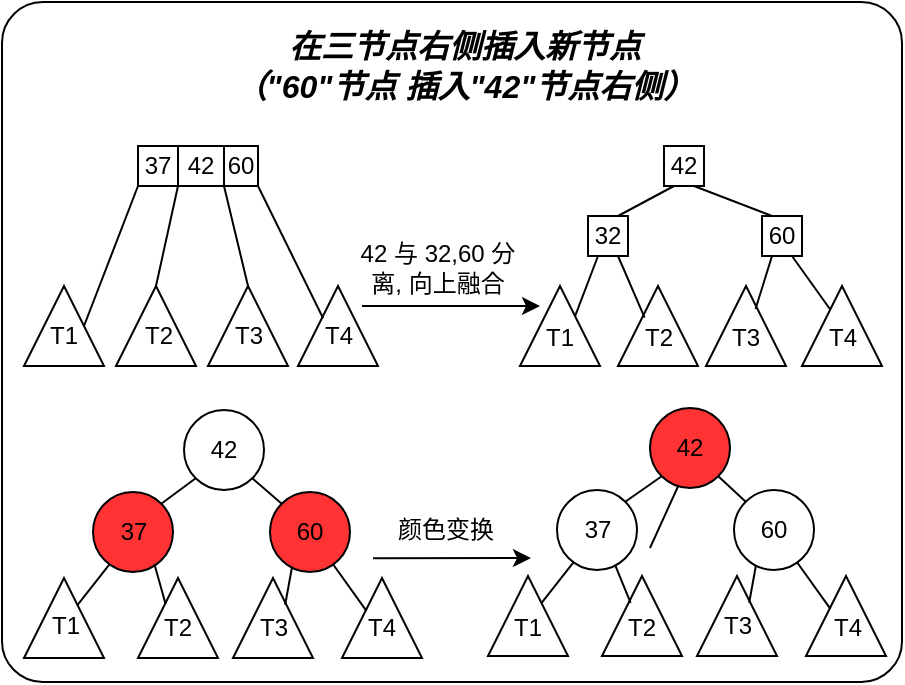 <mxfile version="16.0.3" type="device"><diagram id="2ilMeazDD3aNbhmMNJDQ" name="Page-1"><mxGraphModel dx="1865" dy="1716" grid="1" gridSize="10" guides="1" tooltips="1" connect="1" arrows="1" fold="1" page="1" pageScale="1" pageWidth="827" pageHeight="1169" math="0" shadow="0"><root><mxCell id="0"/><mxCell id="1" parent="0"/><mxCell id="RUL9_v-FENsmGDGiQm3t-1" value="" style="rounded=1;whiteSpace=wrap;html=1;arcSize=6;" vertex="1" parent="1"><mxGeometry x="-90" y="-10" width="450" height="340" as="geometry"/></mxCell><mxCell id="RUL9_v-FENsmGDGiQm3t-2" value="42" style="ellipse;whiteSpace=wrap;html=1;aspect=fixed;" vertex="1" parent="1"><mxGeometry x="1" y="194" width="40" height="40" as="geometry"/></mxCell><mxCell id="RUL9_v-FENsmGDGiQm3t-4" value="" style="endArrow=none;html=1;rounded=0;entryX=0;entryY=1;entryDx=0;entryDy=0;exitX=1;exitY=0;exitDx=0;exitDy=0;" edge="1" parent="1" source="RUL9_v-FENsmGDGiQm3t-33" target="RUL9_v-FENsmGDGiQm3t-2"><mxGeometry width="50" height="50" relative="1" as="geometry"><mxPoint x="-16" y="253" as="sourcePoint"/><mxPoint x="-6" y="218" as="targetPoint"/></mxGeometry></mxCell><mxCell id="RUL9_v-FENsmGDGiQm3t-5" value="" style="endArrow=none;html=1;rounded=0;entryX=0.208;entryY=0.903;entryDx=0;entryDy=0;startArrow=none;exitX=0.615;exitY=0.631;exitDx=0;exitDy=0;exitPerimeter=0;entryPerimeter=0;" edge="1" parent="1" source="RUL9_v-FENsmGDGiQm3t-36" target="RUL9_v-FENsmGDGiQm3t-33"><mxGeometry width="50" height="50" relative="1" as="geometry"><mxPoint x="-66" y="308" as="sourcePoint"/><mxPoint x="48.142" y="212.142" as="targetPoint"/></mxGeometry></mxCell><mxCell id="RUL9_v-FENsmGDGiQm3t-7" value="" style="endArrow=classic;html=1;rounded=0;" edge="1" parent="1"><mxGeometry width="50" height="50" relative="1" as="geometry"><mxPoint x="95.5" y="268.17" as="sourcePoint"/><mxPoint x="174.5" y="268" as="targetPoint"/></mxGeometry></mxCell><mxCell id="RUL9_v-FENsmGDGiQm3t-9" value="42" style="rounded=0;whiteSpace=wrap;html=1;fillColor=none;" vertex="1" parent="1"><mxGeometry x="-2" y="62" width="23" height="20" as="geometry"/></mxCell><mxCell id="RUL9_v-FENsmGDGiQm3t-10" value="60" style="rounded=0;whiteSpace=wrap;html=1;fillColor=none;" vertex="1" parent="1"><mxGeometry x="21" y="62" width="17" height="20" as="geometry"/></mxCell><mxCell id="RUL9_v-FENsmGDGiQm3t-11" value="" style="triangle;whiteSpace=wrap;html=1;rotation=-90;" vertex="1" parent="1"><mxGeometry x="-79" y="132" width="40" height="40" as="geometry"/></mxCell><mxCell id="RUL9_v-FENsmGDGiQm3t-12" value="" style="triangle;whiteSpace=wrap;html=1;rotation=-90;" vertex="1" parent="1"><mxGeometry x="310" y="132" width="40" height="40" as="geometry"/></mxCell><mxCell id="RUL9_v-FENsmGDGiQm3t-13" value="" style="triangle;whiteSpace=wrap;html=1;rotation=-90;" vertex="1" parent="1"><mxGeometry x="58" y="132" width="40" height="40" as="geometry"/></mxCell><mxCell id="RUL9_v-FENsmGDGiQm3t-14" value="T1" style="text;html=1;strokeColor=none;fillColor=none;align=center;verticalAlign=middle;whiteSpace=wrap;rounded=0;" vertex="1" parent="1"><mxGeometry x="-69" y="142" width="20" height="30" as="geometry"/></mxCell><mxCell id="RUL9_v-FENsmGDGiQm3t-15" value="T4" style="text;html=1;strokeColor=none;fillColor=none;align=center;verticalAlign=middle;whiteSpace=wrap;rounded=0;" vertex="1" parent="1"><mxGeometry x="70.5" y="144.5" width="15" height="25" as="geometry"/></mxCell><mxCell id="RUL9_v-FENsmGDGiQm3t-16" value="42" style="rounded=0;whiteSpace=wrap;html=1;fillColor=none;" vertex="1" parent="1"><mxGeometry x="241" y="62" width="20" height="20" as="geometry"/></mxCell><mxCell id="RUL9_v-FENsmGDGiQm3t-17" value="60" style="rounded=0;whiteSpace=wrap;html=1;fillColor=none;" vertex="1" parent="1"><mxGeometry x="290" y="97" width="20" height="20" as="geometry"/></mxCell><mxCell id="RUL9_v-FENsmGDGiQm3t-18" value="" style="triangle;whiteSpace=wrap;html=1;rotation=-90;" vertex="1" parent="1"><mxGeometry x="262" y="132" width="40" height="40" as="geometry"/></mxCell><mxCell id="RUL9_v-FENsmGDGiQm3t-19" value="" style="endArrow=none;html=1;rounded=0;entryX=0.5;entryY=1;entryDx=0;entryDy=0;exitX=0;exitY=1;exitDx=0;exitDy=0;" edge="1" parent="1" source="RUL9_v-FENsmGDGiQm3t-29" target="RUL9_v-FENsmGDGiQm3t-11"><mxGeometry width="50" height="50" relative="1" as="geometry"><mxPoint x="58" y="187" as="sourcePoint"/><mxPoint x="18.0" y="172" as="targetPoint"/></mxGeometry></mxCell><mxCell id="RUL9_v-FENsmGDGiQm3t-20" value="" style="endArrow=none;html=1;rounded=0;entryX=0.597;entryY=0.314;entryDx=0;entryDy=0;exitX=1;exitY=1;exitDx=0;exitDy=0;entryPerimeter=0;" edge="1" parent="1" source="RUL9_v-FENsmGDGiQm3t-10" target="RUL9_v-FENsmGDGiQm3t-13"><mxGeometry width="50" height="50" relative="1" as="geometry"><mxPoint x="53" y="142" as="sourcePoint"/><mxPoint x="68" y="152" as="targetPoint"/></mxGeometry></mxCell><mxCell id="RUL9_v-FENsmGDGiQm3t-21" value="" style="endArrow=none;html=1;rounded=0;exitX=0.75;exitY=1;exitDx=0;exitDy=0;" edge="1" parent="1" source="RUL9_v-FENsmGDGiQm3t-17" target="RUL9_v-FENsmGDGiQm3t-12"><mxGeometry width="50" height="50" relative="1" as="geometry"><mxPoint x="272" y="102" as="sourcePoint"/><mxPoint x="233.8" y="154.96" as="targetPoint"/></mxGeometry></mxCell><mxCell id="RUL9_v-FENsmGDGiQm3t-22" value="" style="endArrow=none;html=1;rounded=0;exitX=0.25;exitY=1;exitDx=0;exitDy=0;entryX=0.712;entryY=0.619;entryDx=0;entryDy=0;entryPerimeter=0;" edge="1" parent="1" source="RUL9_v-FENsmGDGiQm3t-17" target="RUL9_v-FENsmGDGiQm3t-18"><mxGeometry width="50" height="50" relative="1" as="geometry"><mxPoint x="302" y="102" as="sourcePoint"/><mxPoint x="350.529" y="154.941" as="targetPoint"/></mxGeometry></mxCell><mxCell id="RUL9_v-FENsmGDGiQm3t-23" value="T4" style="text;html=1;strokeColor=none;fillColor=none;align=center;verticalAlign=middle;whiteSpace=wrap;rounded=0;" vertex="1" parent="1"><mxGeometry x="318.5" y="142.5" width="23" height="30" as="geometry"/></mxCell><mxCell id="RUL9_v-FENsmGDGiQm3t-24" value="" style="endArrow=classic;html=1;rounded=0;" edge="1" parent="1"><mxGeometry width="50" height="50" relative="1" as="geometry"><mxPoint x="90" y="142" as="sourcePoint"/><mxPoint x="179" y="142" as="targetPoint"/></mxGeometry></mxCell><mxCell id="RUL9_v-FENsmGDGiQm3t-25" value="42 与 32,60 分离, 向上融合" style="text;html=1;strokeColor=none;fillColor=none;align=center;verticalAlign=middle;whiteSpace=wrap;rounded=0;" vertex="1" parent="1"><mxGeometry x="87" y="108" width="82" height="30" as="geometry"/></mxCell><mxCell id="RUL9_v-FENsmGDGiQm3t-27" value="颜色变换" style="text;html=1;strokeColor=none;fillColor=none;align=center;verticalAlign=middle;whiteSpace=wrap;rounded=0;" vertex="1" parent="1"><mxGeometry x="80" y="244" width="104" height="20" as="geometry"/></mxCell><mxCell id="RUL9_v-FENsmGDGiQm3t-28" value="&lt;i&gt;&lt;b&gt;&lt;font style=&quot;font-size: 16px&quot;&gt;在三节点右侧插入新节点&lt;br&gt;（&quot;60&quot;节点 插入&quot;42&quot;节点右侧）&lt;br&gt;&lt;/font&gt;&lt;/b&gt;&lt;/i&gt;" style="text;html=1;strokeColor=none;fillColor=none;align=center;verticalAlign=middle;whiteSpace=wrap;rounded=0;" vertex="1" parent="1"><mxGeometry y="7" width="282.5" height="30" as="geometry"/></mxCell><mxCell id="RUL9_v-FENsmGDGiQm3t-29" value="37" style="rounded=0;whiteSpace=wrap;html=1;fillColor=none;" vertex="1" parent="1"><mxGeometry x="-22" y="62" width="20" height="20" as="geometry"/></mxCell><mxCell id="RUL9_v-FENsmGDGiQm3t-30" value="32" style="rounded=0;whiteSpace=wrap;html=1;fillColor=none;" vertex="1" parent="1"><mxGeometry x="203" y="97" width="20" height="20" as="geometry"/></mxCell><mxCell id="RUL9_v-FENsmGDGiQm3t-31" value="" style="endArrow=none;html=1;rounded=0;entryX=0.75;entryY=1;entryDx=0;entryDy=0;exitX=0.25;exitY=0;exitDx=0;exitDy=0;" edge="1" parent="1" source="RUL9_v-FENsmGDGiQm3t-17" target="RUL9_v-FENsmGDGiQm3t-16"><mxGeometry width="50" height="50" relative="1" as="geometry"><mxPoint x="186" y="95" as="sourcePoint"/><mxPoint x="236" y="45" as="targetPoint"/></mxGeometry></mxCell><mxCell id="RUL9_v-FENsmGDGiQm3t-32" value="" style="endArrow=none;html=1;rounded=0;entryX=0.25;entryY=1;entryDx=0;entryDy=0;exitX=0.75;exitY=0;exitDx=0;exitDy=0;" edge="1" parent="1" source="RUL9_v-FENsmGDGiQm3t-30" target="RUL9_v-FENsmGDGiQm3t-16"><mxGeometry width="50" height="50" relative="1" as="geometry"><mxPoint x="229" y="97" as="sourcePoint"/><mxPoint x="287" y="72.0" as="targetPoint"/></mxGeometry></mxCell><mxCell id="RUL9_v-FENsmGDGiQm3t-33" value="37" style="ellipse;whiteSpace=wrap;html=1;aspect=fixed;fillColor=#FF3333;" vertex="1" parent="1"><mxGeometry x="-44.5" y="235" width="40" height="40" as="geometry"/></mxCell><mxCell id="RUL9_v-FENsmGDGiQm3t-34" value="60" style="ellipse;whiteSpace=wrap;html=1;aspect=fixed;fillColor=#FF3333;" vertex="1" parent="1"><mxGeometry x="44" y="235" width="40" height="40" as="geometry"/></mxCell><mxCell id="RUL9_v-FENsmGDGiQm3t-35" value="" style="endArrow=none;html=1;rounded=0;entryX=1;entryY=1;entryDx=0;entryDy=0;exitX=0;exitY=0;exitDx=0;exitDy=0;" edge="1" parent="1" source="RUL9_v-FENsmGDGiQm3t-34" target="RUL9_v-FENsmGDGiQm3t-2"><mxGeometry width="50" height="50" relative="1" as="geometry"><mxPoint x="-136" y="288" as="sourcePoint"/><mxPoint x="-86" y="238" as="targetPoint"/></mxGeometry></mxCell><mxCell id="RUL9_v-FENsmGDGiQm3t-36" value="" style="triangle;whiteSpace=wrap;html=1;rotation=-90;" vertex="1" parent="1"><mxGeometry x="-79" y="278" width="40" height="40" as="geometry"/></mxCell><mxCell id="RUL9_v-FENsmGDGiQm3t-37" value="" style="triangle;whiteSpace=wrap;html=1;rotation=-90;" vertex="1" parent="1"><mxGeometry x="-33" y="132" width="40" height="40" as="geometry"/></mxCell><mxCell id="RUL9_v-FENsmGDGiQm3t-38" value="" style="triangle;whiteSpace=wrap;html=1;rotation=-90;" vertex="1" parent="1"><mxGeometry x="13" y="132" width="40" height="40" as="geometry"/></mxCell><mxCell id="RUL9_v-FENsmGDGiQm3t-39" value="" style="endArrow=none;html=1;rounded=0;entryX=1;entryY=1;entryDx=0;entryDy=0;exitX=1;exitY=0.5;exitDx=0;exitDy=0;" edge="1" parent="1" source="RUL9_v-FENsmGDGiQm3t-37" target="RUL9_v-FENsmGDGiQm3t-29"><mxGeometry width="50" height="50" relative="1" as="geometry"><mxPoint x="-71" y="137" as="sourcePoint"/><mxPoint x="-21" y="87" as="targetPoint"/></mxGeometry></mxCell><mxCell id="RUL9_v-FENsmGDGiQm3t-40" value="" style="endArrow=none;html=1;rounded=0;entryX=1;entryY=1;entryDx=0;entryDy=0;exitX=1;exitY=0.5;exitDx=0;exitDy=0;" edge="1" parent="1" source="RUL9_v-FENsmGDGiQm3t-38" target="RUL9_v-FENsmGDGiQm3t-9"><mxGeometry width="50" height="50" relative="1" as="geometry"><mxPoint x="-3" y="142" as="sourcePoint"/><mxPoint x="8" y="92" as="targetPoint"/></mxGeometry></mxCell><mxCell id="RUL9_v-FENsmGDGiQm3t-41" value="T2" style="text;html=1;strokeColor=none;fillColor=none;align=center;verticalAlign=middle;whiteSpace=wrap;rounded=0;" vertex="1" parent="1"><mxGeometry x="-19.5" y="144.5" width="15" height="25" as="geometry"/></mxCell><mxCell id="RUL9_v-FENsmGDGiQm3t-42" value="T3" style="text;html=1;strokeColor=none;fillColor=none;align=center;verticalAlign=middle;whiteSpace=wrap;rounded=0;" vertex="1" parent="1"><mxGeometry x="25.5" y="144.5" width="15" height="25" as="geometry"/></mxCell><mxCell id="RUL9_v-FENsmGDGiQm3t-43" value="" style="triangle;whiteSpace=wrap;html=1;rotation=-90;" vertex="1" parent="1"><mxGeometry x="169" y="132" width="40" height="40" as="geometry"/></mxCell><mxCell id="RUL9_v-FENsmGDGiQm3t-44" value="" style="triangle;whiteSpace=wrap;html=1;rotation=-90;" vertex="1" parent="1"><mxGeometry x="218" y="132" width="40" height="40" as="geometry"/></mxCell><mxCell id="RUL9_v-FENsmGDGiQm3t-45" value="" style="endArrow=none;html=1;rounded=0;entryX=0.63;entryY=0.691;entryDx=0;entryDy=0;exitX=0.25;exitY=1;exitDx=0;exitDy=0;entryPerimeter=0;" edge="1" parent="1" source="RUL9_v-FENsmGDGiQm3t-30" target="RUL9_v-FENsmGDGiQm3t-43"><mxGeometry width="50" height="50" relative="1" as="geometry"><mxPoint x="233.0" y="107" as="sourcePoint"/><mxPoint x="263.0" y="92" as="targetPoint"/></mxGeometry></mxCell><mxCell id="RUL9_v-FENsmGDGiQm3t-46" value="" style="endArrow=none;html=1;rounded=0;entryX=0.604;entryY=0.333;entryDx=0;entryDy=0;exitX=0.75;exitY=1;exitDx=0;exitDy=0;entryPerimeter=0;" edge="1" parent="1" source="RUL9_v-FENsmGDGiQm3t-30" target="RUL9_v-FENsmGDGiQm3t-44"><mxGeometry width="50" height="50" relative="1" as="geometry"><mxPoint x="228" y="127" as="sourcePoint"/><mxPoint x="213.64" y="156.8" as="targetPoint"/></mxGeometry></mxCell><mxCell id="RUL9_v-FENsmGDGiQm3t-47" value="T1" style="text;html=1;strokeColor=none;fillColor=none;align=center;verticalAlign=middle;whiteSpace=wrap;rounded=0;" vertex="1" parent="1"><mxGeometry x="169" y="142.5" width="40" height="30" as="geometry"/></mxCell><mxCell id="RUL9_v-FENsmGDGiQm3t-48" value="T2" style="text;html=1;strokeColor=none;fillColor=none;align=center;verticalAlign=middle;whiteSpace=wrap;rounded=0;" vertex="1" parent="1"><mxGeometry x="231" y="145" width="15" height="25" as="geometry"/></mxCell><mxCell id="RUL9_v-FENsmGDGiQm3t-49" value="T3" style="text;html=1;strokeColor=none;fillColor=none;align=center;verticalAlign=middle;whiteSpace=wrap;rounded=0;" vertex="1" parent="1"><mxGeometry x="273" y="142.5" width="18" height="30" as="geometry"/></mxCell><mxCell id="RUL9_v-FENsmGDGiQm3t-50" value="" style="triangle;whiteSpace=wrap;html=1;rotation=-90;" vertex="1" parent="1"><mxGeometry x="25.5" y="278" width="40" height="40" as="geometry"/></mxCell><mxCell id="RUL9_v-FENsmGDGiQm3t-51" value="" style="triangle;whiteSpace=wrap;html=1;rotation=-90;" vertex="1" parent="1"><mxGeometry x="80" y="278" width="40" height="40" as="geometry"/></mxCell><mxCell id="RUL9_v-FENsmGDGiQm3t-52" value="" style="endArrow=none;html=1;rounded=0;entryX=0.273;entryY=0.95;entryDx=0;entryDy=0;startArrow=none;exitX=0.666;exitY=0.652;exitDx=0;exitDy=0;exitPerimeter=0;entryPerimeter=0;" edge="1" parent="1" source="RUL9_v-FENsmGDGiQm3t-50" target="RUL9_v-FENsmGDGiQm3t-34"><mxGeometry width="50" height="50" relative="1" as="geometry"><mxPoint x="-32.76" y="305.4" as="sourcePoint"/><mxPoint x="-17.142" y="271.142" as="targetPoint"/></mxGeometry></mxCell><mxCell id="RUL9_v-FENsmGDGiQm3t-53" value="" style="endArrow=none;html=1;rounded=0;entryX=0.788;entryY=0.903;entryDx=0;entryDy=0;startArrow=none;exitX=0.589;exitY=0.305;exitDx=0;exitDy=0;exitPerimeter=0;entryPerimeter=0;" edge="1" parent="1" source="RUL9_v-FENsmGDGiQm3t-51" target="RUL9_v-FENsmGDGiQm3t-34"><mxGeometry width="50" height="50" relative="1" as="geometry"><mxPoint x="12.58" y="356.36" as="sourcePoint"/><mxPoint x="24.92" y="328" as="targetPoint"/></mxGeometry></mxCell><mxCell id="RUL9_v-FENsmGDGiQm3t-54" value="T1" style="text;html=1;strokeColor=none;fillColor=none;align=center;verticalAlign=middle;whiteSpace=wrap;rounded=0;" vertex="1" parent="1"><mxGeometry x="-67" y="287" width="18" height="30" as="geometry"/></mxCell><mxCell id="RUL9_v-FENsmGDGiQm3t-60" value="" style="endArrow=none;html=1;rounded=0;entryX=0;entryY=1;entryDx=0;entryDy=0;exitX=1;exitY=0;exitDx=0;exitDy=0;" edge="1" parent="1" source="RUL9_v-FENsmGDGiQm3t-63"><mxGeometry width="50" height="50" relative="1" as="geometry"><mxPoint x="234" y="263" as="sourcePoint"/><mxPoint x="249.858" y="228.142" as="targetPoint"/></mxGeometry></mxCell><mxCell id="RUL9_v-FENsmGDGiQm3t-114" value="" style="triangle;whiteSpace=wrap;html=1;rotation=-90;" vertex="1" parent="1"><mxGeometry x="-22" y="278" width="40" height="40" as="geometry"/></mxCell><mxCell id="RUL9_v-FENsmGDGiQm3t-127" value="42" style="ellipse;whiteSpace=wrap;html=1;aspect=fixed;fillColor=#FF3333;" vertex="1" parent="1"><mxGeometry x="234" y="193" width="40" height="40" as="geometry"/></mxCell><mxCell id="RUL9_v-FENsmGDGiQm3t-128" value="" style="endArrow=none;html=1;rounded=0;entryX=0;entryY=1;entryDx=0;entryDy=0;exitX=1;exitY=0;exitDx=0;exitDy=0;" edge="1" parent="1" source="RUL9_v-FENsmGDGiQm3t-130" target="RUL9_v-FENsmGDGiQm3t-127"><mxGeometry width="50" height="50" relative="1" as="geometry"><mxPoint x="216" y="252" as="sourcePoint"/><mxPoint x="226" y="217" as="targetPoint"/></mxGeometry></mxCell><mxCell id="RUL9_v-FENsmGDGiQm3t-129" value="" style="endArrow=none;html=1;rounded=0;entryX=0.208;entryY=0.903;entryDx=0;entryDy=0;startArrow=none;exitX=0.615;exitY=0.631;exitDx=0;exitDy=0;exitPerimeter=0;entryPerimeter=0;" edge="1" parent="1" source="RUL9_v-FENsmGDGiQm3t-133" target="RUL9_v-FENsmGDGiQm3t-130"><mxGeometry width="50" height="50" relative="1" as="geometry"><mxPoint x="166" y="307" as="sourcePoint"/><mxPoint x="280.142" y="211.142" as="targetPoint"/></mxGeometry></mxCell><mxCell id="RUL9_v-FENsmGDGiQm3t-130" value="37" style="ellipse;whiteSpace=wrap;html=1;aspect=fixed;fillColor=none;" vertex="1" parent="1"><mxGeometry x="187.5" y="234" width="40" height="40" as="geometry"/></mxCell><mxCell id="RUL9_v-FENsmGDGiQm3t-131" value="60" style="ellipse;whiteSpace=wrap;html=1;aspect=fixed;fillColor=none;" vertex="1" parent="1"><mxGeometry x="276" y="234" width="40" height="40" as="geometry"/></mxCell><mxCell id="RUL9_v-FENsmGDGiQm3t-132" value="" style="endArrow=none;html=1;rounded=0;entryX=1;entryY=1;entryDx=0;entryDy=0;exitX=0;exitY=0;exitDx=0;exitDy=0;" edge="1" parent="1" source="RUL9_v-FENsmGDGiQm3t-131" target="RUL9_v-FENsmGDGiQm3t-127"><mxGeometry width="50" height="50" relative="1" as="geometry"><mxPoint x="96" y="287" as="sourcePoint"/><mxPoint x="146" y="237" as="targetPoint"/></mxGeometry></mxCell><mxCell id="RUL9_v-FENsmGDGiQm3t-133" value="" style="triangle;whiteSpace=wrap;html=1;rotation=-90;" vertex="1" parent="1"><mxGeometry x="153" y="277" width="40" height="40" as="geometry"/></mxCell><mxCell id="RUL9_v-FENsmGDGiQm3t-134" value="" style="triangle;whiteSpace=wrap;html=1;rotation=-90;" vertex="1" parent="1"><mxGeometry x="257.5" y="277" width="40" height="40" as="geometry"/></mxCell><mxCell id="RUL9_v-FENsmGDGiQm3t-135" value="" style="triangle;whiteSpace=wrap;html=1;rotation=-90;" vertex="1" parent="1"><mxGeometry x="312" y="277" width="40" height="40" as="geometry"/></mxCell><mxCell id="RUL9_v-FENsmGDGiQm3t-136" value="" style="endArrow=none;html=1;rounded=0;entryX=0.273;entryY=0.95;entryDx=0;entryDy=0;startArrow=none;exitX=0.666;exitY=0.652;exitDx=0;exitDy=0;exitPerimeter=0;entryPerimeter=0;" edge="1" parent="1" source="RUL9_v-FENsmGDGiQm3t-134" target="RUL9_v-FENsmGDGiQm3t-131"><mxGeometry width="50" height="50" relative="1" as="geometry"><mxPoint x="199.24" y="304.4" as="sourcePoint"/><mxPoint x="214.858" y="270.142" as="targetPoint"/></mxGeometry></mxCell><mxCell id="RUL9_v-FENsmGDGiQm3t-137" value="" style="endArrow=none;html=1;rounded=0;entryX=0.788;entryY=0.903;entryDx=0;entryDy=0;startArrow=none;exitX=0.589;exitY=0.305;exitDx=0;exitDy=0;exitPerimeter=0;entryPerimeter=0;" edge="1" parent="1" source="RUL9_v-FENsmGDGiQm3t-135" target="RUL9_v-FENsmGDGiQm3t-131"><mxGeometry width="50" height="50" relative="1" as="geometry"><mxPoint x="244.58" y="355.36" as="sourcePoint"/><mxPoint x="256.92" y="327" as="targetPoint"/></mxGeometry></mxCell><mxCell id="RUL9_v-FENsmGDGiQm3t-138" value="" style="triangle;whiteSpace=wrap;html=1;rotation=-90;" vertex="1" parent="1"><mxGeometry x="210" y="277" width="40" height="40" as="geometry"/></mxCell><mxCell id="RUL9_v-FENsmGDGiQm3t-140" value="" style="endArrow=none;html=1;rounded=0;entryX=0.767;entryY=0.9;entryDx=0;entryDy=0;startArrow=none;exitX=0.675;exitY=0.345;exitDx=0;exitDy=0;exitPerimeter=0;entryPerimeter=0;" edge="1" parent="1" source="RUL9_v-FENsmGDGiQm3t-114" target="RUL9_v-FENsmGDGiQm3t-33"><mxGeometry width="50" height="50" relative="1" as="geometry"><mxPoint x="-43.76" y="303.4" as="sourcePoint"/><mxPoint x="-26.18" y="281.12" as="targetPoint"/></mxGeometry></mxCell><mxCell id="RUL9_v-FENsmGDGiQm3t-141" value="" style="endArrow=none;html=1;rounded=0;entryX=0.727;entryY=0.938;entryDx=0;entryDy=0;startArrow=none;exitX=0.663;exitY=0.358;exitDx=0;exitDy=0;exitPerimeter=0;entryPerimeter=0;" edge="1" parent="1" source="RUL9_v-FENsmGDGiQm3t-138" target="RUL9_v-FENsmGDGiQm3t-130"><mxGeometry width="50" height="50" relative="1" as="geometry"><mxPoint x="188.24" y="302.4" as="sourcePoint"/><mxPoint x="205.82" y="280.12" as="targetPoint"/></mxGeometry></mxCell><mxCell id="RUL9_v-FENsmGDGiQm3t-143" value="T1" style="text;html=1;strokeColor=none;fillColor=none;align=center;verticalAlign=middle;whiteSpace=wrap;rounded=0;" vertex="1" parent="1"><mxGeometry x="164" y="288" width="18" height="30" as="geometry"/></mxCell><mxCell id="RUL9_v-FENsmGDGiQm3t-145" value="T2" style="text;html=1;strokeColor=none;fillColor=none;align=center;verticalAlign=middle;whiteSpace=wrap;rounded=0;" vertex="1" parent="1"><mxGeometry x="-11" y="288" width="18" height="30" as="geometry"/></mxCell><mxCell id="RUL9_v-FENsmGDGiQm3t-146" value="T3" style="text;html=1;strokeColor=none;fillColor=none;align=center;verticalAlign=middle;whiteSpace=wrap;rounded=0;" vertex="1" parent="1"><mxGeometry x="36.5" y="288" width="18" height="30" as="geometry"/></mxCell><mxCell id="RUL9_v-FENsmGDGiQm3t-147" value="T3" style="text;html=1;strokeColor=none;fillColor=none;align=center;verticalAlign=middle;whiteSpace=wrap;rounded=0;" vertex="1" parent="1"><mxGeometry x="268.5" y="287" width="18" height="30" as="geometry"/></mxCell><mxCell id="RUL9_v-FENsmGDGiQm3t-148" value="T4" style="text;html=1;strokeColor=none;fillColor=none;align=center;verticalAlign=middle;whiteSpace=wrap;rounded=0;" vertex="1" parent="1"><mxGeometry x="91" y="288" width="18" height="30" as="geometry"/></mxCell><mxCell id="RUL9_v-FENsmGDGiQm3t-149" value="T4" style="text;html=1;strokeColor=none;fillColor=none;align=center;verticalAlign=middle;whiteSpace=wrap;rounded=0;" vertex="1" parent="1"><mxGeometry x="323.5" y="288" width="18" height="30" as="geometry"/></mxCell><mxCell id="RUL9_v-FENsmGDGiQm3t-151" value="T2" style="text;html=1;strokeColor=none;fillColor=none;align=center;verticalAlign=middle;whiteSpace=wrap;rounded=0;" vertex="1" parent="1"><mxGeometry x="221" y="288" width="18" height="30" as="geometry"/></mxCell></root></mxGraphModel></diagram></mxfile>